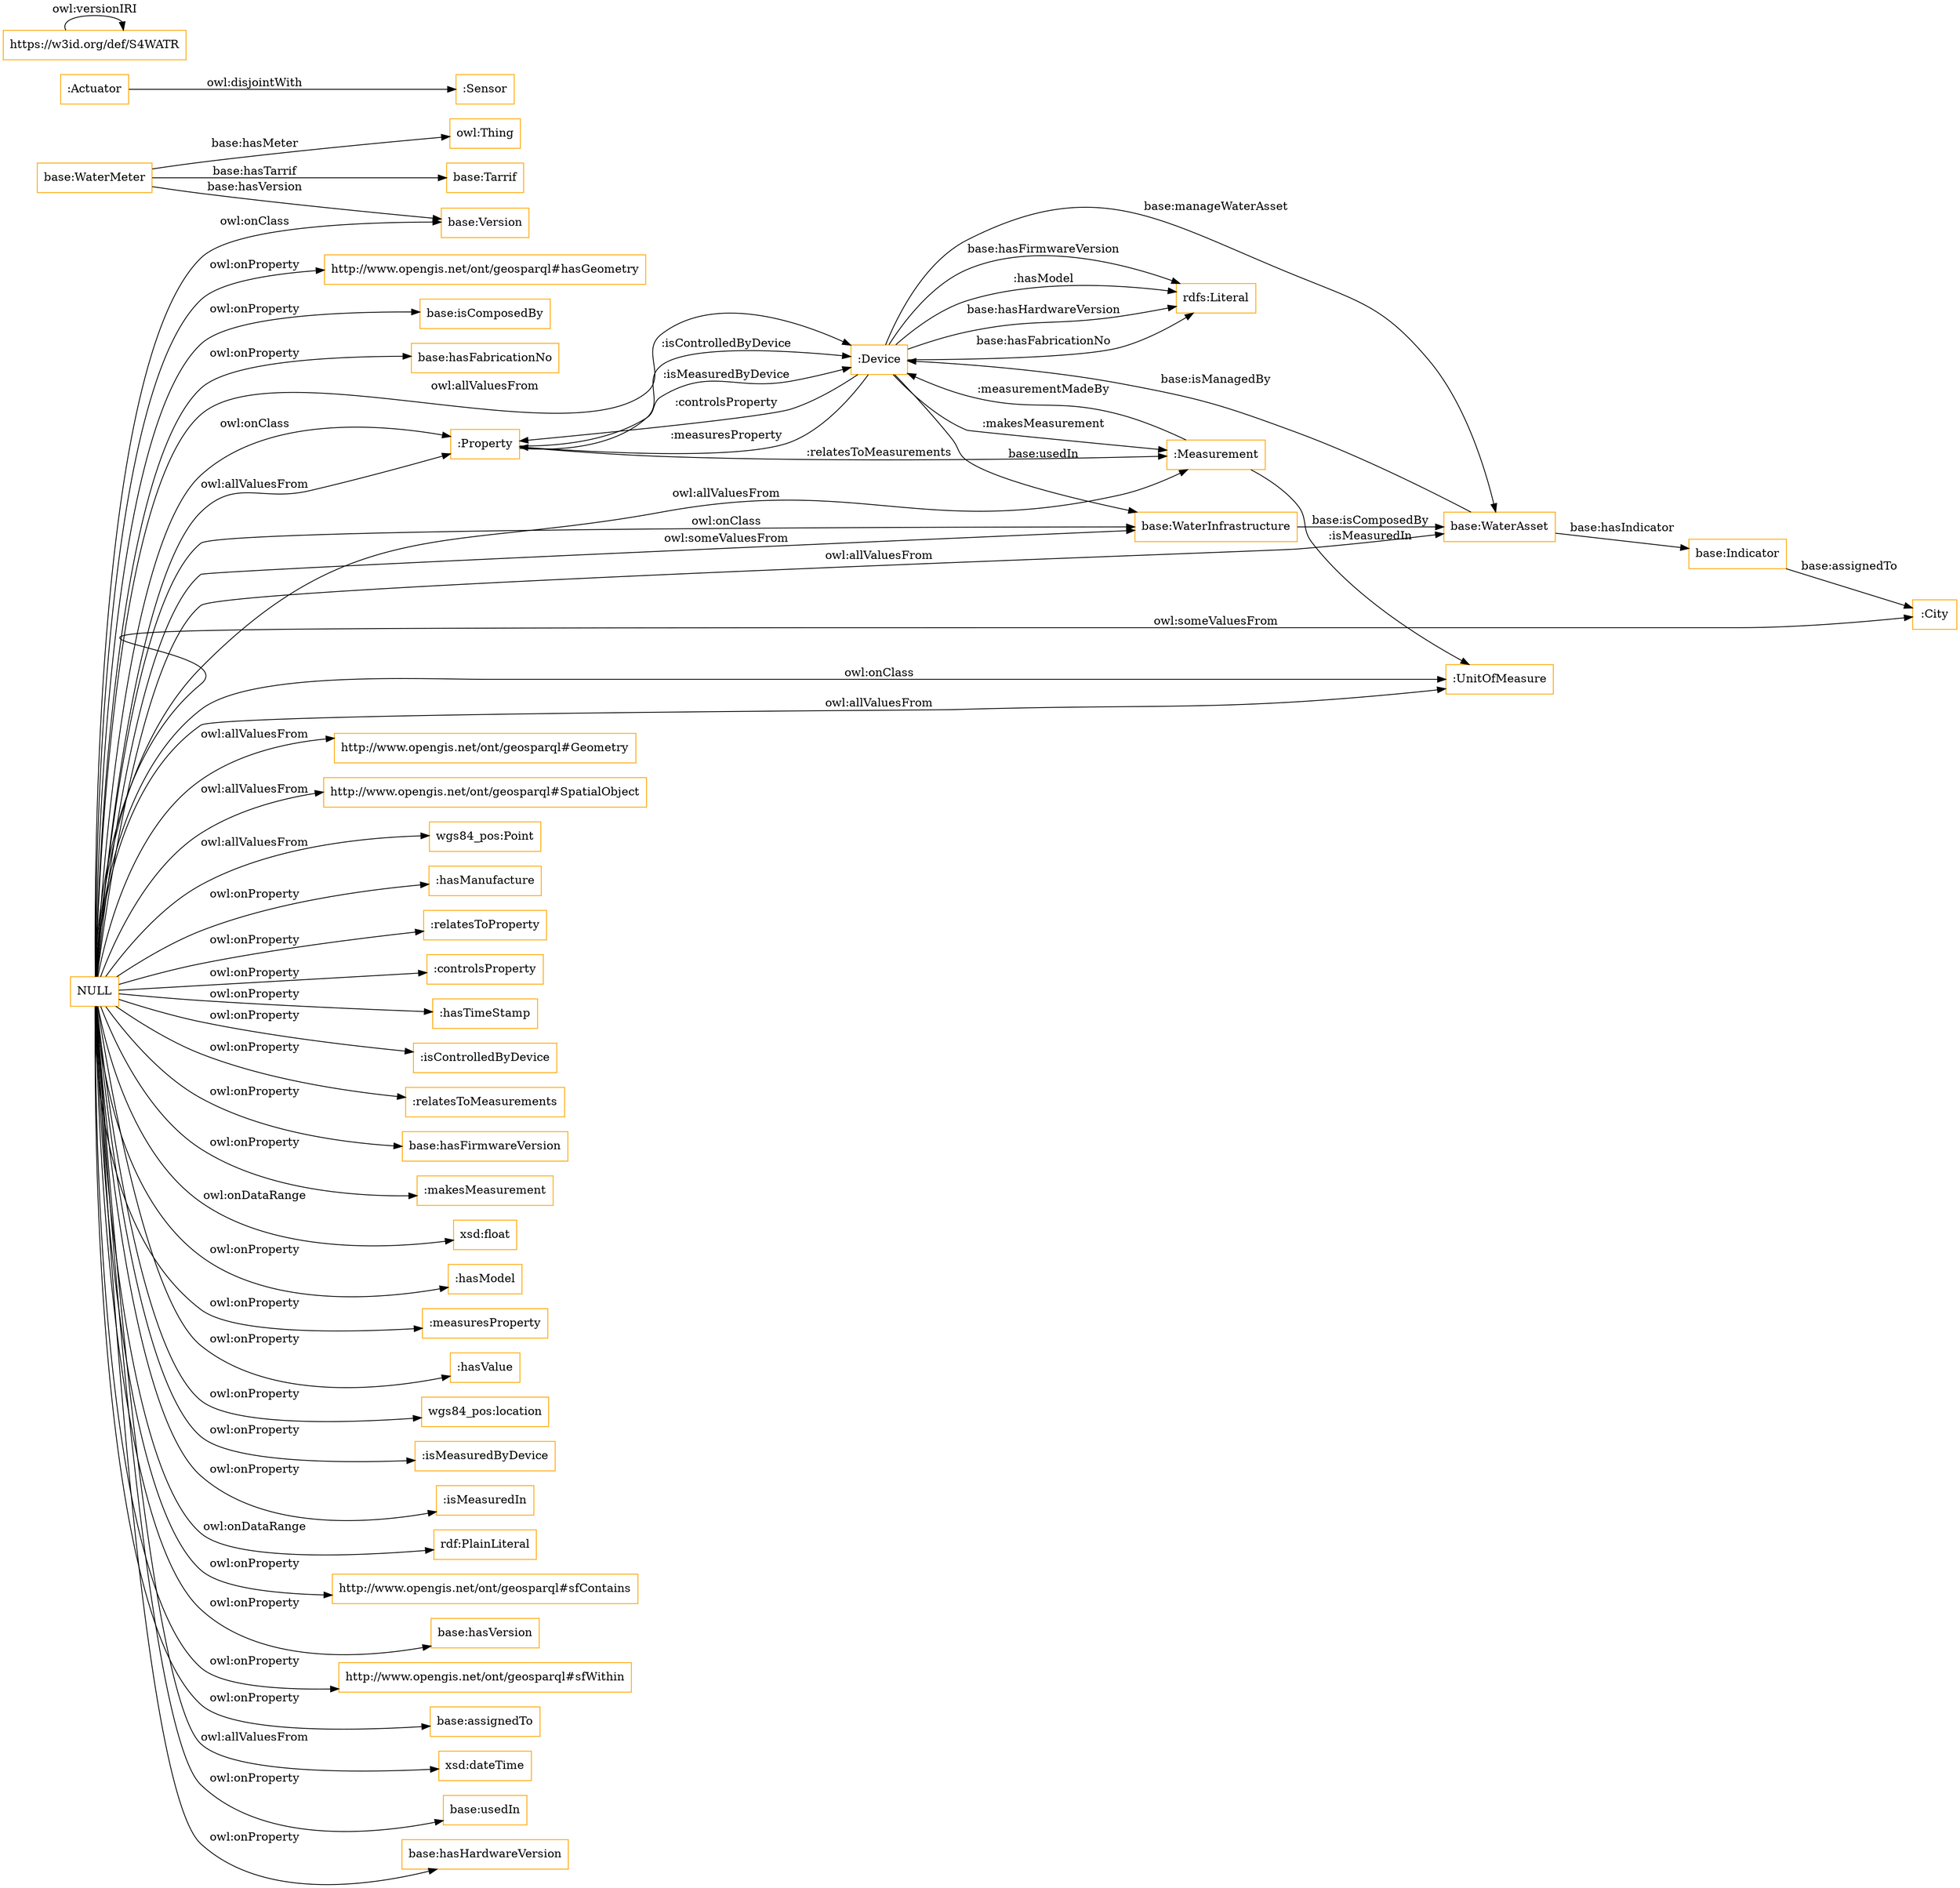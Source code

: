 digraph ar2dtool_diagram { 
rankdir=LR;
size="1501"
node [shape = rectangle, color="orange"]; "base:Version" ":Property" "base:WaterAsset" ":Sensor" "base:WaterMeter" "base:WaterInfrastructure" ":Device" "base:Indicator" "http://www.opengis.net/ont/geosparql#Geometry" "http://www.opengis.net/ont/geosparql#SpatialObject" ":UnitOfMeasure" ":City" "base:Tarrif" "wgs84_pos:Point" ":Measurement" ":Actuator" ; /*classes style*/
	"NULL" -> ":hasManufacture" [ label = "owl:onProperty" ];
	"NULL" -> ":relatesToProperty" [ label = "owl:onProperty" ];
	"NULL" -> ":controlsProperty" [ label = "owl:onProperty" ];
	"NULL" -> ":hasTimeStamp" [ label = "owl:onProperty" ];
	"NULL" -> ":isControlledByDevice" [ label = "owl:onProperty" ];
	"NULL" -> ":relatesToMeasurements" [ label = "owl:onProperty" ];
	"NULL" -> ":UnitOfMeasure" [ label = "owl:allValuesFrom" ];
	"NULL" -> ":Measurement" [ label = "owl:allValuesFrom" ];
	"NULL" -> "base:hasFirmwareVersion" [ label = "owl:onProperty" ];
	"NULL" -> ":makesMeasurement" [ label = "owl:onProperty" ];
	"NULL" -> "xsd:float" [ label = "owl:onDataRange" ];
	"NULL" -> ":hasModel" [ label = "owl:onProperty" ];
	"NULL" -> ":measuresProperty" [ label = "owl:onProperty" ];
	"NULL" -> ":Device" [ label = "owl:allValuesFrom" ];
	"NULL" -> ":hasValue" [ label = "owl:onProperty" ];
	"NULL" -> "base:Version" [ label = "owl:onClass" ];
	"NULL" -> "base:WaterInfrastructure" [ label = "owl:onClass" ];
	"NULL" -> "wgs84_pos:location" [ label = "owl:onProperty" ];
	"NULL" -> ":isMeasuredByDevice" [ label = "owl:onProperty" ];
	"NULL" -> ":City" [ label = "owl:someValuesFrom" ];
	"NULL" -> ":isMeasuredIn" [ label = "owl:onProperty" ];
	"NULL" -> "rdf:PlainLiteral" [ label = "owl:onDataRange" ];
	"NULL" -> "http://www.opengis.net/ont/geosparql#sfContains" [ label = "owl:onProperty" ];
	"NULL" -> "base:hasVersion" [ label = "owl:onProperty" ];
	"NULL" -> "http://www.opengis.net/ont/geosparql#sfWithin" [ label = "owl:onProperty" ];
	"NULL" -> "base:assignedTo" [ label = "owl:onProperty" ];
	"NULL" -> "http://www.opengis.net/ont/geosparql#SpatialObject" [ label = "owl:allValuesFrom" ];
	"NULL" -> ":Property" [ label = "owl:onClass" ];
	"NULL" -> ":UnitOfMeasure" [ label = "owl:onClass" ];
	"NULL" -> "wgs84_pos:Point" [ label = "owl:allValuesFrom" ];
	"NULL" -> "base:WaterAsset" [ label = "owl:allValuesFrom" ];
	"NULL" -> "http://www.opengis.net/ont/geosparql#Geometry" [ label = "owl:allValuesFrom" ];
	"NULL" -> "xsd:dateTime" [ label = "owl:allValuesFrom" ];
	"NULL" -> "base:usedIn" [ label = "owl:onProperty" ];
	"NULL" -> "base:WaterInfrastructure" [ label = "owl:someValuesFrom" ];
	"NULL" -> "base:hasHardwareVersion" [ label = "owl:onProperty" ];
	"NULL" -> ":Property" [ label = "owl:allValuesFrom" ];
	"NULL" -> "http://www.opengis.net/ont/geosparql#hasGeometry" [ label = "owl:onProperty" ];
	"NULL" -> "base:isComposedBy" [ label = "owl:onProperty" ];
	"NULL" -> "base:hasFabricationNo" [ label = "owl:onProperty" ];
	"https://w3id.org/def/S4WATR" -> "https://w3id.org/def/S4WATR" [ label = "owl:versionIRI" ];
	":Actuator" -> ":Sensor" [ label = "owl:disjointWith" ];
	"base:Indicator" -> ":City" [ label = "base:assignedTo" ];
	":Measurement" -> ":Device" [ label = ":measurementMadeBy" ];
	":Device" -> "base:WaterAsset" [ label = "base:manageWaterAsset" ];
	"base:WaterInfrastructure" -> "base:WaterAsset" [ label = "base:isComposedBy" ];
	":Device" -> "rdfs:Literal" [ label = ":hasModel" ];
	":Property" -> ":Device" [ label = ":isControlledByDevice" ];
	":Device" -> "rdfs:Literal" [ label = "base:hasHardwareVersion" ];
	"base:WaterMeter" -> "base:Version" [ label = "base:hasVersion" ];
	":Property" -> ":Measurement" [ label = ":relatesToMeasurements" ];
	":Device" -> ":Measurement" [ label = ":makesMeasurement" ];
	":Device" -> "rdfs:Literal" [ label = "base:hasFabricationNo" ];
	":Device" -> "rdfs:Literal" [ label = "base:hasFirmwareVersion" ];
	":Device" -> ":Property" [ label = ":controlsProperty" ];
	":Device" -> "base:WaterInfrastructure" [ label = "base:usedIn" ];
	"base:WaterAsset" -> ":Device" [ label = "base:isManagedBy" ];
	"base:WaterAsset" -> "base:Indicator" [ label = "base:hasIndicator" ];
	":Property" -> ":Device" [ label = ":isMeasuredByDevice" ];
	"base:WaterMeter" -> "base:Tarrif" [ label = "base:hasTarrif" ];
	"base:WaterMeter" -> "owl:Thing" [ label = "base:hasMeter" ];
	":Measurement" -> ":UnitOfMeasure" [ label = ":isMeasuredIn" ];
	":Device" -> ":Property" [ label = ":measuresProperty" ];

}
